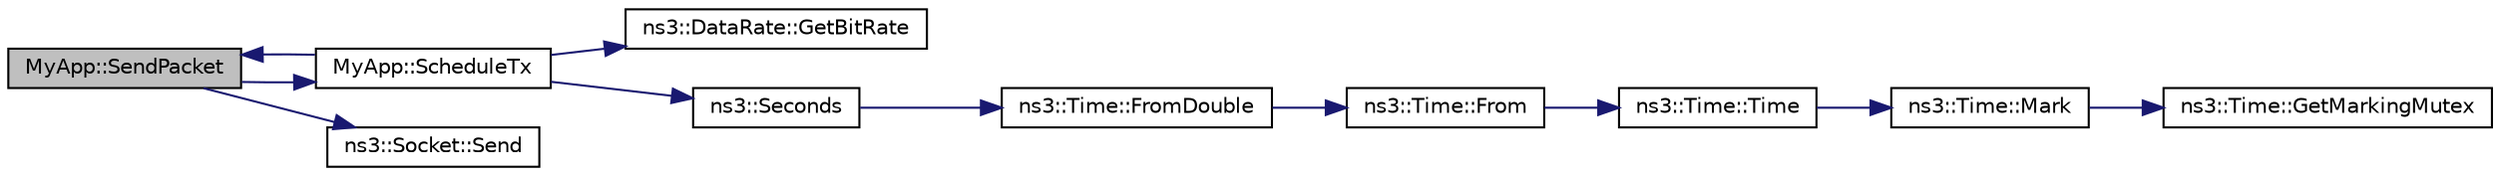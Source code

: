 digraph "MyApp::SendPacket"
{
 // LATEX_PDF_SIZE
  edge [fontname="Helvetica",fontsize="10",labelfontname="Helvetica",labelfontsize="10"];
  node [fontname="Helvetica",fontsize="10",shape=record];
  rankdir="LR";
  Node1 [label="MyApp::SendPacket",height=0.2,width=0.4,color="black", fillcolor="grey75", style="filled", fontcolor="black",tooltip=" "];
  Node1 -> Node2 [color="midnightblue",fontsize="10",style="solid",fontname="Helvetica"];
  Node2 [label="MyApp::ScheduleTx",height=0.2,width=0.4,color="black", fillcolor="white", style="filled",URL="$class_my_app.html#a58aa062a269ba2e29250db014d369a18",tooltip=" "];
  Node2 -> Node3 [color="midnightblue",fontsize="10",style="solid",fontname="Helvetica"];
  Node3 [label="ns3::DataRate::GetBitRate",height=0.2,width=0.4,color="black", fillcolor="white", style="filled",URL="$classns3_1_1_data_rate.html#a37266c769583af29621ed5543c626f18",tooltip="Get the underlying bitrate."];
  Node2 -> Node4 [color="midnightblue",fontsize="10",style="solid",fontname="Helvetica"];
  Node4 [label="ns3::Seconds",height=0.2,width=0.4,color="black", fillcolor="white", style="filled",URL="$group__timecivil.html#ga33c34b816f8ff6628e33d5c8e9713b9e",tooltip="Construct a Time in the indicated unit."];
  Node4 -> Node5 [color="midnightblue",fontsize="10",style="solid",fontname="Helvetica"];
  Node5 [label="ns3::Time::FromDouble",height=0.2,width=0.4,color="black", fillcolor="white", style="filled",URL="$classns3_1_1_time.html#a60e845f4a74e62495b86356afe604cb4",tooltip="Create a Time equal to value in unit unit."];
  Node5 -> Node6 [color="midnightblue",fontsize="10",style="solid",fontname="Helvetica"];
  Node6 [label="ns3::Time::From",height=0.2,width=0.4,color="black", fillcolor="white", style="filled",URL="$classns3_1_1_time.html#a34e4acc13d0e08cc8cb9cd3b838b9baf",tooltip="Create a Time in the current unit."];
  Node6 -> Node7 [color="midnightblue",fontsize="10",style="solid",fontname="Helvetica"];
  Node7 [label="ns3::Time::Time",height=0.2,width=0.4,color="black", fillcolor="white", style="filled",URL="$classns3_1_1_time.html#a8a39dc1b8cbbd7fe6d940e492d1b925e",tooltip="Default constructor, with value 0."];
  Node7 -> Node8 [color="midnightblue",fontsize="10",style="solid",fontname="Helvetica"];
  Node8 [label="ns3::Time::Mark",height=0.2,width=0.4,color="black", fillcolor="white", style="filled",URL="$classns3_1_1_time.html#aa7eef2a1119c1c4855d99f1e83d44c54",tooltip="Record a Time instance with the MarkedTimes."];
  Node8 -> Node9 [color="midnightblue",fontsize="10",style="solid",fontname="Helvetica"];
  Node9 [label="ns3::Time::GetMarkingMutex",height=0.2,width=0.4,color="black", fillcolor="white", style="filled",URL="$classns3_1_1_time.html#addd8e672203391b3ae98ee475ce05272",tooltip=" "];
  Node2 -> Node1 [color="midnightblue",fontsize="10",style="solid",fontname="Helvetica"];
  Node1 -> Node10 [color="midnightblue",fontsize="10",style="solid",fontname="Helvetica"];
  Node10 [label="ns3::Socket::Send",height=0.2,width=0.4,color="black", fillcolor="white", style="filled",URL="$classns3_1_1_socket.html#a036901c8f485fe5b6eab93b7f2ec289d",tooltip="Send data (or dummy data) to the remote host."];
}
